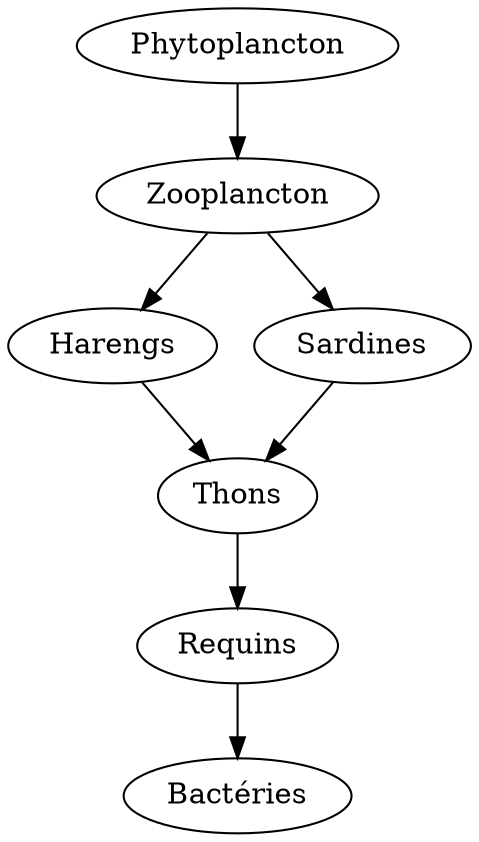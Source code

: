 digraph reseau_trophique {
    "Phytoplancton" -> "Zooplancton";
    "Zooplancton" -> "Harengs";
    "Zooplancton" -> "Sardines";
    "Harengs" -> "Thons";
    "Sardines" -> "Thons";
    "Thons" -> "Requins";
    "Requins" -> "Bactéries";
}
